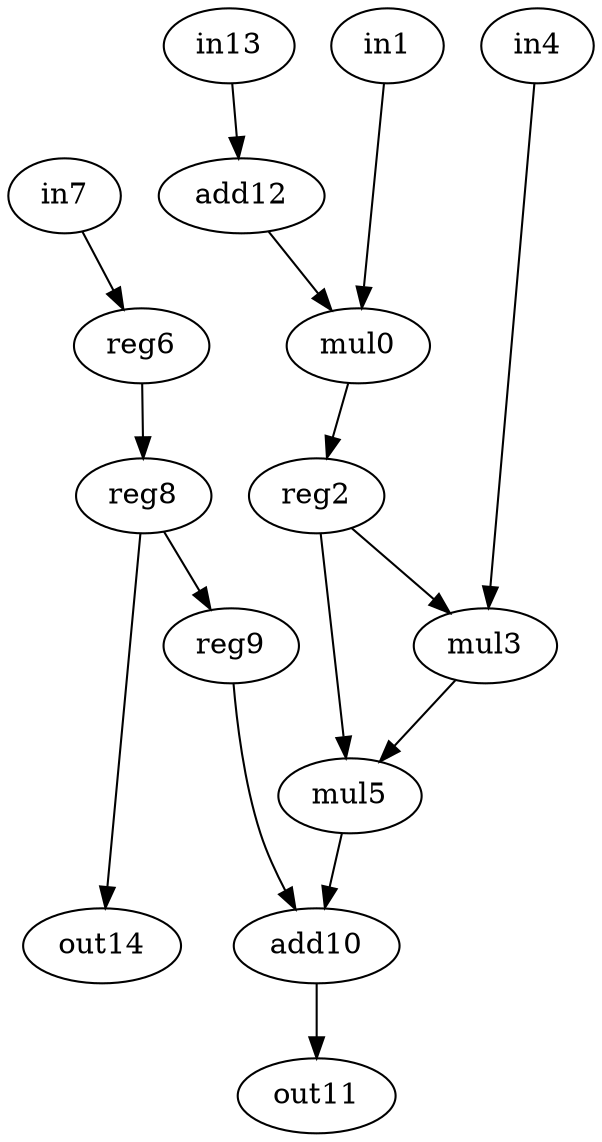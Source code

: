 digraph syrk {
    0 [label = mul0 op = mul ] ;
    1 [label = in1 op = in ] ;
    2 [label = reg2 op = reg ] ;
    3 [label = mul3 op = mul ] ;
    4 [label = in4 op = in ] ;
    5 [label = mul5 op = mul ] ;
    6 [label = reg6 op = reg ] ;
    7 [label = in7 op = in ] ;
    8 [label = reg8 op = reg ] ;
    9 [label = reg9 op = reg ] ;
    10 [label = add10 op = add ] ;
    11 [label = out11 op = out ] ;
    12 [label = add12 op = addi value = 2 ] ;
    13 [label = in13 op = in ] ;
    14 [label = out14 op = out ] ;
    
    1 -> 0 [port = 0  weight = 0 ] ;
    12 -> 0 [port = 1  weight = 0 ] ;
    0 -> 2 [port = 0  weight = 0 ] ;
    2 -> 3 [port = 0  weight = 0 ] ;
    4 -> 3 [port = 1  weight = 0 ] ;
    2 -> 5 [port = 0  weight = 0 ] ;
    3 -> 5 [port = 1  weight = 0 ] ;
    7 -> 6 [port = 0  weight = 0 ] ;
    6 -> 8 [port = 0  weight = 0 ] ;
    8 -> 9 [port = 0  weight = 0 ] ;
    5 -> 10 [port = 0  weight = 0 ] ;
    9 -> 10 [port = 1  weight = 0 ] ;
    8 -> 14 [port = 0  weight = 0 ] ;
    10 -> 11 [port = 0  weight = 0 ] ;
    13 -> 12 [port = 0  weight = 0 ] ;
}